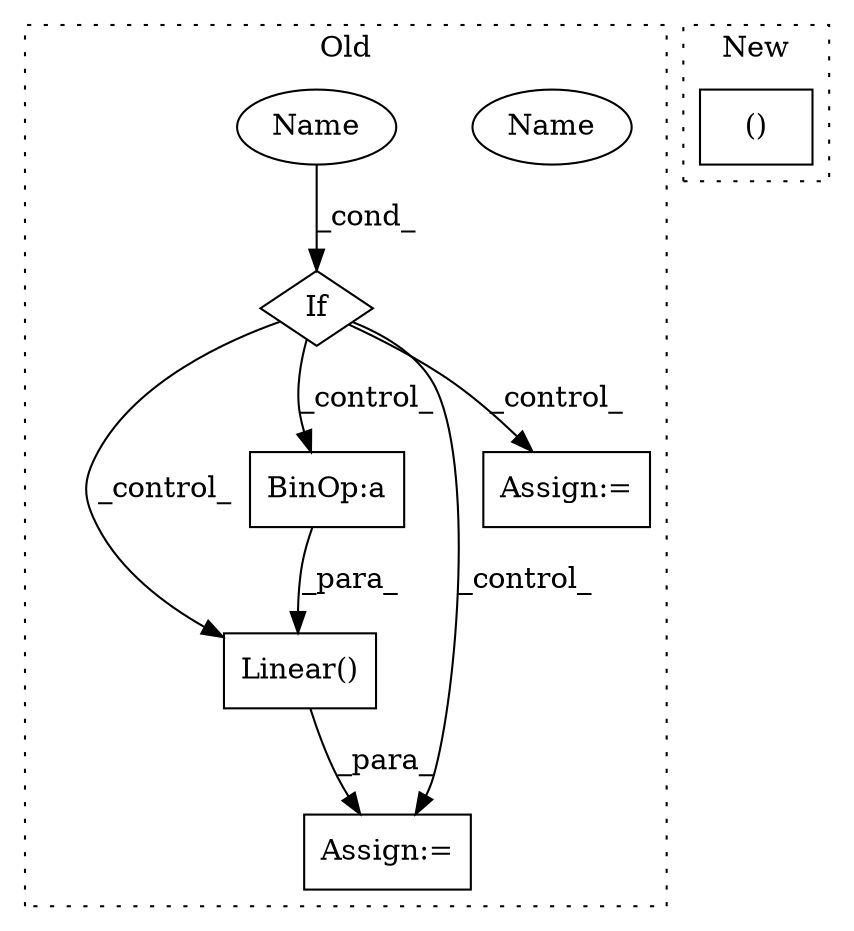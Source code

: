 digraph G {
subgraph cluster0 {
1 [label="Linear()" a="75" s="16969,17043" l="10,1" shape="box"];
3 [label="Assign:=" a="68" s="16966" l="3" shape="box"];
4 [label="If" a="96" s="16912" l="3" shape="diamond"];
5 [label="BinOp:a" a="82" s="16997" l="3" shape="box"];
6 [label="Assign:=" a="68" s="17092" l="3" shape="box"];
7 [label="Name" a="87" s="16915" l="16" shape="ellipse"];
8 [label="Name" a="87" s="16915" l="16" shape="ellipse"];
label = "Old";
style="dotted";
}
subgraph cluster1 {
2 [label="()" a="54" s="10653" l="32" shape="box"];
label = "New";
style="dotted";
}
1 -> 3 [label="_para_"];
4 -> 3 [label="_control_"];
4 -> 1 [label="_control_"];
4 -> 6 [label="_control_"];
4 -> 5 [label="_control_"];
5 -> 1 [label="_para_"];
8 -> 4 [label="_cond_"];
}